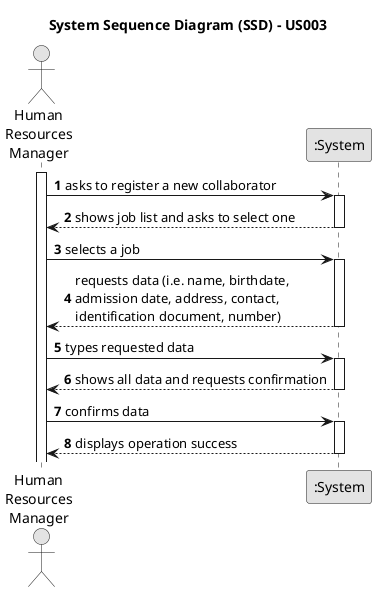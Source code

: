 @startuml
skinparam monochrome true
skinparam packageStyle rectangle
skinparam shadowing false

title System Sequence Diagram (SSD) - US003

autonumber

actor "Human\nResources\nManager" as HRM
participant ":System" as System

activate HRM

    HRM -> System : asks to register a new collaborator
    activate System

        System --> HRM : shows job list and asks to select one
    deactivate System

    HRM -> System : selects a job
    activate System

        System --> HRM : requests data (i.e. name, birthdate,\nadmission date, address, contact,\nidentification document, number)
    deactivate System

    HRM -> System : types requested data
    activate System

        System --> HRM : shows all data and requests confirmation
    deactivate System

    HRM -> System : confirms data
    activate System

        System --> HRM : displays operation success
    deactivate System

@enduml